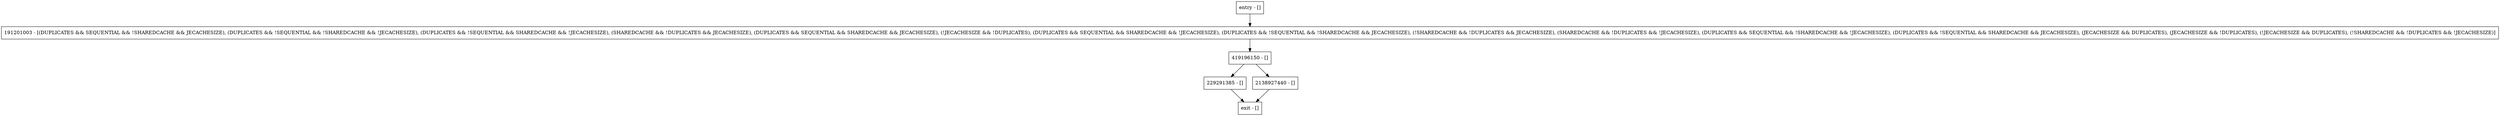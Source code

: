 digraph isProbablyExpired {
node [shape=record];
entry [label="entry - []"];
exit [label="exit - []"];
191201003 [label="191201003 - [(DUPLICATES && SEQUENTIAL && !SHAREDCACHE && JECACHESIZE), (DUPLICATES && !SEQUENTIAL && !SHAREDCACHE && !JECACHESIZE), (DUPLICATES && !SEQUENTIAL && SHAREDCACHE && !JECACHESIZE), (SHAREDCACHE && !DUPLICATES && JECACHESIZE), (DUPLICATES && SEQUENTIAL && SHAREDCACHE && JECACHESIZE), (!JECACHESIZE && !DUPLICATES), (DUPLICATES && SEQUENTIAL && SHAREDCACHE && !JECACHESIZE), (DUPLICATES && !SEQUENTIAL && !SHAREDCACHE && JECACHESIZE), (!SHAREDCACHE && !DUPLICATES && JECACHESIZE), (SHAREDCACHE && !DUPLICATES && !JECACHESIZE), (DUPLICATES && SEQUENTIAL && !SHAREDCACHE && !JECACHESIZE), (DUPLICATES && !SEQUENTIAL && SHAREDCACHE && JECACHESIZE), (JECACHESIZE && DUPLICATES), (JECACHESIZE && !DUPLICATES), (!JECACHESIZE && DUPLICATES), (!SHAREDCACHE && !DUPLICATES && !JECACHESIZE)]"];
419196150 [label="419196150 - []"];
229291385 [label="229291385 - []"];
2138927440 [label="2138927440 - []"];
entry;
exit;
entry -> 191201003;
191201003 -> 419196150;
419196150 -> 229291385;
419196150 -> 2138927440;
229291385 -> exit;
2138927440 -> exit;
}
